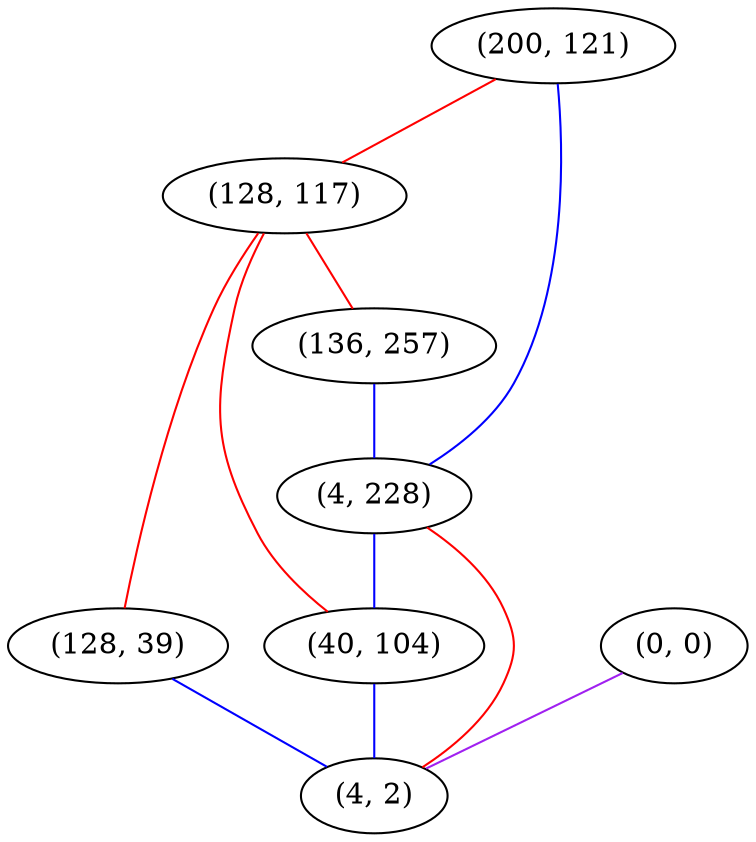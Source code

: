 graph "" {
"(200, 121)";
"(0, 0)";
"(128, 117)";
"(136, 257)";
"(4, 228)";
"(128, 39)";
"(40, 104)";
"(4, 2)";
"(200, 121)" -- "(4, 228)"  [color=blue, key=0, weight=3];
"(200, 121)" -- "(128, 117)"  [color=red, key=0, weight=1];
"(0, 0)" -- "(4, 2)"  [color=purple, key=0, weight=4];
"(128, 117)" -- "(136, 257)"  [color=red, key=0, weight=1];
"(128, 117)" -- "(40, 104)"  [color=red, key=0, weight=1];
"(128, 117)" -- "(128, 39)"  [color=red, key=0, weight=1];
"(136, 257)" -- "(4, 228)"  [color=blue, key=0, weight=3];
"(4, 228)" -- "(4, 2)"  [color=red, key=0, weight=1];
"(4, 228)" -- "(40, 104)"  [color=blue, key=0, weight=3];
"(128, 39)" -- "(4, 2)"  [color=blue, key=0, weight=3];
"(40, 104)" -- "(4, 2)"  [color=blue, key=0, weight=3];
}
